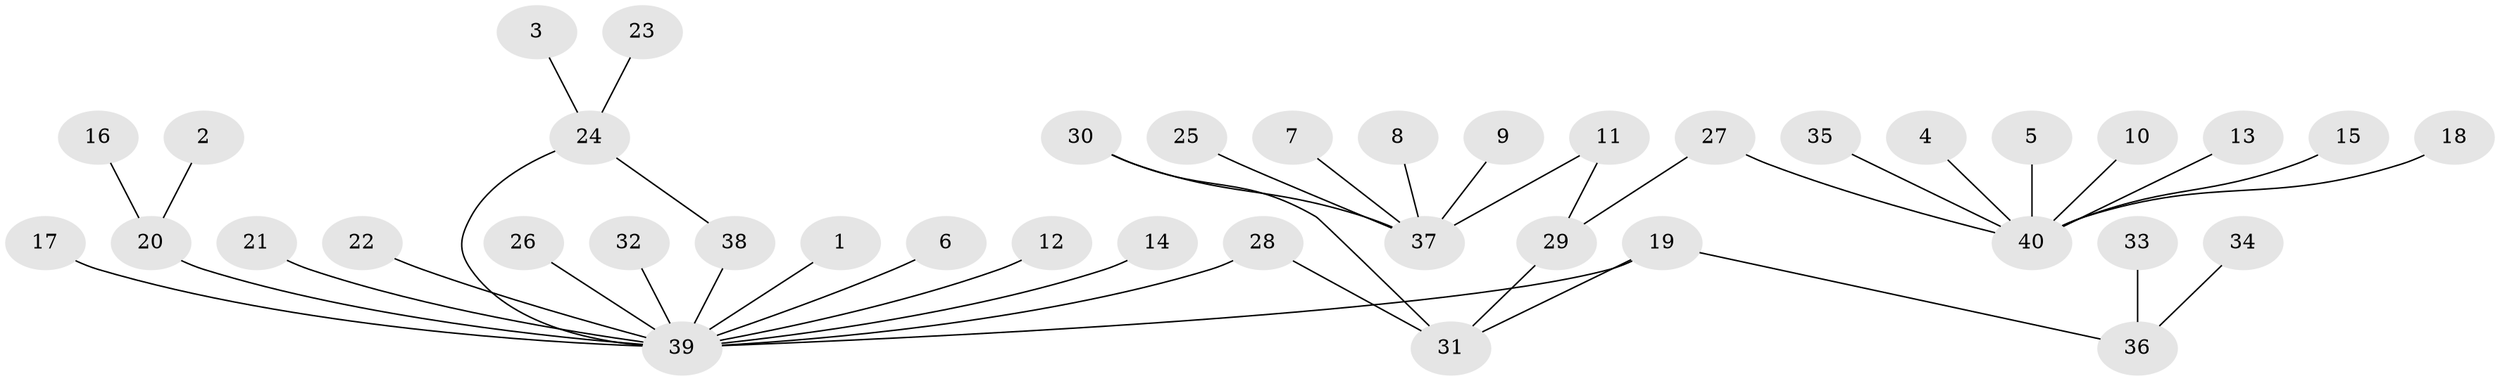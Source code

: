 // original degree distribution, {10: 0.007518796992481203, 4: 0.015037593984962405, 20: 0.007518796992481203, 8: 0.015037593984962405, 1: 0.706766917293233, 9: 0.015037593984962405, 7: 0.007518796992481203, 11: 0.007518796992481203, 2: 0.11278195488721804, 13: 0.007518796992481203, 3: 0.08270676691729323, 5: 0.015037593984962405}
// Generated by graph-tools (version 1.1) at 2025/36/03/04/25 23:36:38]
// undirected, 40 vertices, 42 edges
graph export_dot {
  node [color=gray90,style=filled];
  1;
  2;
  3;
  4;
  5;
  6;
  7;
  8;
  9;
  10;
  11;
  12;
  13;
  14;
  15;
  16;
  17;
  18;
  19;
  20;
  21;
  22;
  23;
  24;
  25;
  26;
  27;
  28;
  29;
  30;
  31;
  32;
  33;
  34;
  35;
  36;
  37;
  38;
  39;
  40;
  1 -- 39 [weight=1.0];
  2 -- 20 [weight=1.0];
  3 -- 24 [weight=1.0];
  4 -- 40 [weight=1.0];
  5 -- 40 [weight=1.0];
  6 -- 39 [weight=1.0];
  7 -- 37 [weight=1.0];
  8 -- 37 [weight=1.0];
  9 -- 37 [weight=1.0];
  10 -- 40 [weight=1.0];
  11 -- 29 [weight=1.0];
  11 -- 37 [weight=1.0];
  12 -- 39 [weight=1.0];
  13 -- 40 [weight=1.0];
  14 -- 39 [weight=1.0];
  15 -- 40 [weight=1.0];
  16 -- 20 [weight=1.0];
  17 -- 39 [weight=1.0];
  18 -- 40 [weight=1.0];
  19 -- 31 [weight=1.0];
  19 -- 36 [weight=1.0];
  19 -- 39 [weight=1.0];
  20 -- 39 [weight=1.0];
  21 -- 39 [weight=1.0];
  22 -- 39 [weight=1.0];
  23 -- 24 [weight=1.0];
  24 -- 38 [weight=1.0];
  24 -- 39 [weight=1.0];
  25 -- 37 [weight=1.0];
  26 -- 39 [weight=1.0];
  27 -- 29 [weight=1.0];
  27 -- 40 [weight=1.0];
  28 -- 31 [weight=1.0];
  28 -- 39 [weight=1.0];
  29 -- 31 [weight=1.0];
  30 -- 31 [weight=1.0];
  30 -- 37 [weight=1.0];
  32 -- 39 [weight=1.0];
  33 -- 36 [weight=1.0];
  34 -- 36 [weight=1.0];
  35 -- 40 [weight=1.0];
  38 -- 39 [weight=1.0];
}
